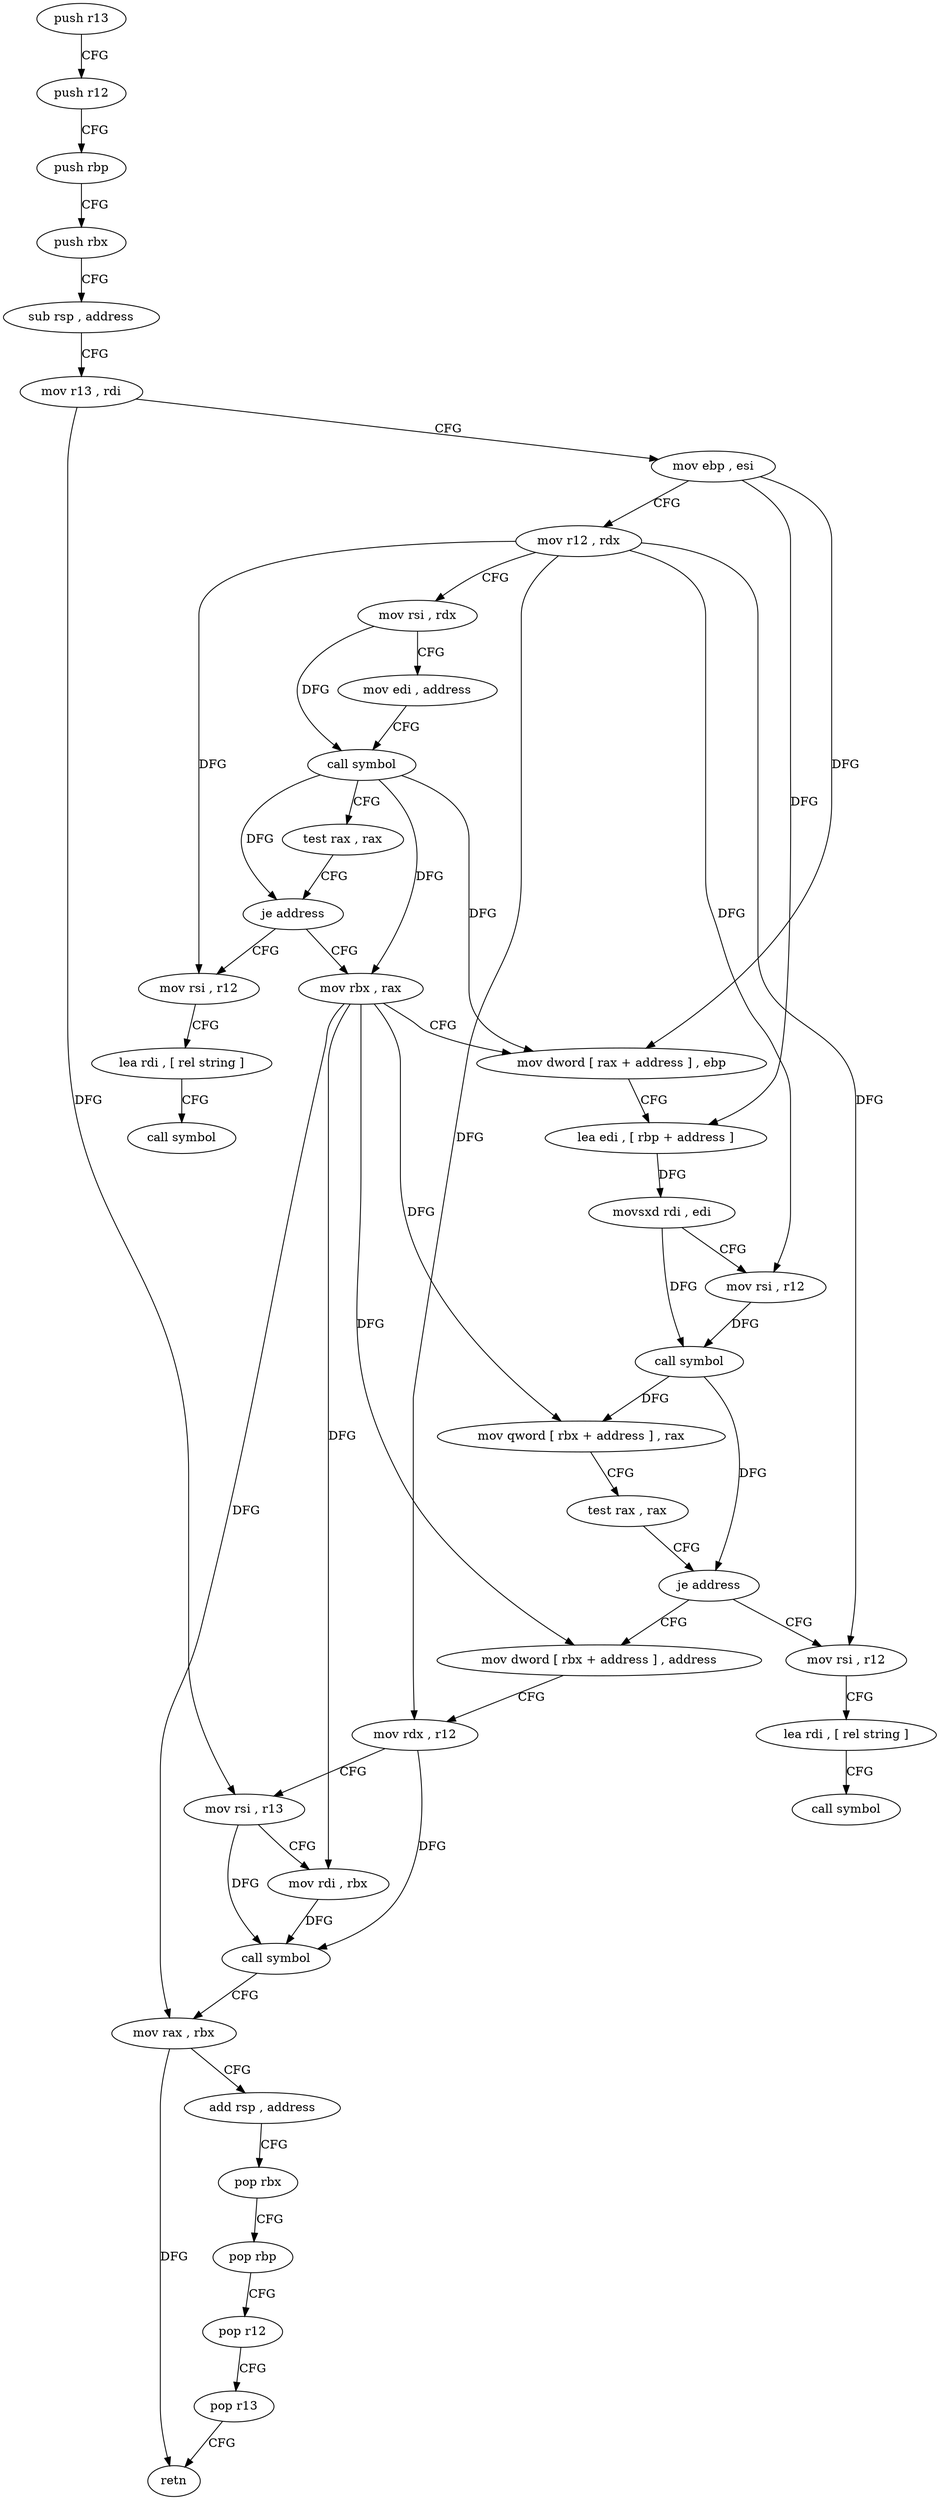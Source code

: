 digraph "func" {
"125889" [label = "push r13" ]
"125891" [label = "push r12" ]
"125893" [label = "push rbp" ]
"125894" [label = "push rbx" ]
"125895" [label = "sub rsp , address" ]
"125899" [label = "mov r13 , rdi" ]
"125902" [label = "mov ebp , esi" ]
"125904" [label = "mov r12 , rdx" ]
"125907" [label = "mov rsi , rdx" ]
"125910" [label = "mov edi , address" ]
"125915" [label = "call symbol" ]
"125920" [label = "test rax , rax" ]
"125923" [label = "je address" ]
"125989" [label = "mov rsi , r12" ]
"125925" [label = "mov rbx , rax" ]
"125992" [label = "lea rdi , [ rel string ]" ]
"125999" [label = "call symbol" ]
"125928" [label = "mov dword [ rax + address ] , ebp" ]
"125931" [label = "lea edi , [ rbp + address ]" ]
"125934" [label = "movsxd rdi , edi" ]
"125937" [label = "mov rsi , r12" ]
"125940" [label = "call symbol" ]
"125945" [label = "mov qword [ rbx + address ] , rax" ]
"125949" [label = "test rax , rax" ]
"125952" [label = "je address" ]
"126004" [label = "mov rsi , r12" ]
"125954" [label = "mov dword [ rbx + address ] , address" ]
"126007" [label = "lea rdi , [ rel string ]" ]
"126014" [label = "call symbol" ]
"125961" [label = "mov rdx , r12" ]
"125964" [label = "mov rsi , r13" ]
"125967" [label = "mov rdi , rbx" ]
"125970" [label = "call symbol" ]
"125975" [label = "mov rax , rbx" ]
"125978" [label = "add rsp , address" ]
"125982" [label = "pop rbx" ]
"125983" [label = "pop rbp" ]
"125984" [label = "pop r12" ]
"125986" [label = "pop r13" ]
"125988" [label = "retn" ]
"125889" -> "125891" [ label = "CFG" ]
"125891" -> "125893" [ label = "CFG" ]
"125893" -> "125894" [ label = "CFG" ]
"125894" -> "125895" [ label = "CFG" ]
"125895" -> "125899" [ label = "CFG" ]
"125899" -> "125902" [ label = "CFG" ]
"125899" -> "125964" [ label = "DFG" ]
"125902" -> "125904" [ label = "CFG" ]
"125902" -> "125928" [ label = "DFG" ]
"125902" -> "125931" [ label = "DFG" ]
"125904" -> "125907" [ label = "CFG" ]
"125904" -> "125989" [ label = "DFG" ]
"125904" -> "125937" [ label = "DFG" ]
"125904" -> "126004" [ label = "DFG" ]
"125904" -> "125961" [ label = "DFG" ]
"125907" -> "125910" [ label = "CFG" ]
"125907" -> "125915" [ label = "DFG" ]
"125910" -> "125915" [ label = "CFG" ]
"125915" -> "125920" [ label = "CFG" ]
"125915" -> "125923" [ label = "DFG" ]
"125915" -> "125925" [ label = "DFG" ]
"125915" -> "125928" [ label = "DFG" ]
"125920" -> "125923" [ label = "CFG" ]
"125923" -> "125989" [ label = "CFG" ]
"125923" -> "125925" [ label = "CFG" ]
"125989" -> "125992" [ label = "CFG" ]
"125925" -> "125928" [ label = "CFG" ]
"125925" -> "125945" [ label = "DFG" ]
"125925" -> "125954" [ label = "DFG" ]
"125925" -> "125967" [ label = "DFG" ]
"125925" -> "125975" [ label = "DFG" ]
"125992" -> "125999" [ label = "CFG" ]
"125928" -> "125931" [ label = "CFG" ]
"125931" -> "125934" [ label = "DFG" ]
"125934" -> "125937" [ label = "CFG" ]
"125934" -> "125940" [ label = "DFG" ]
"125937" -> "125940" [ label = "DFG" ]
"125940" -> "125945" [ label = "DFG" ]
"125940" -> "125952" [ label = "DFG" ]
"125945" -> "125949" [ label = "CFG" ]
"125949" -> "125952" [ label = "CFG" ]
"125952" -> "126004" [ label = "CFG" ]
"125952" -> "125954" [ label = "CFG" ]
"126004" -> "126007" [ label = "CFG" ]
"125954" -> "125961" [ label = "CFG" ]
"126007" -> "126014" [ label = "CFG" ]
"125961" -> "125964" [ label = "CFG" ]
"125961" -> "125970" [ label = "DFG" ]
"125964" -> "125967" [ label = "CFG" ]
"125964" -> "125970" [ label = "DFG" ]
"125967" -> "125970" [ label = "DFG" ]
"125970" -> "125975" [ label = "CFG" ]
"125975" -> "125978" [ label = "CFG" ]
"125975" -> "125988" [ label = "DFG" ]
"125978" -> "125982" [ label = "CFG" ]
"125982" -> "125983" [ label = "CFG" ]
"125983" -> "125984" [ label = "CFG" ]
"125984" -> "125986" [ label = "CFG" ]
"125986" -> "125988" [ label = "CFG" ]
}
